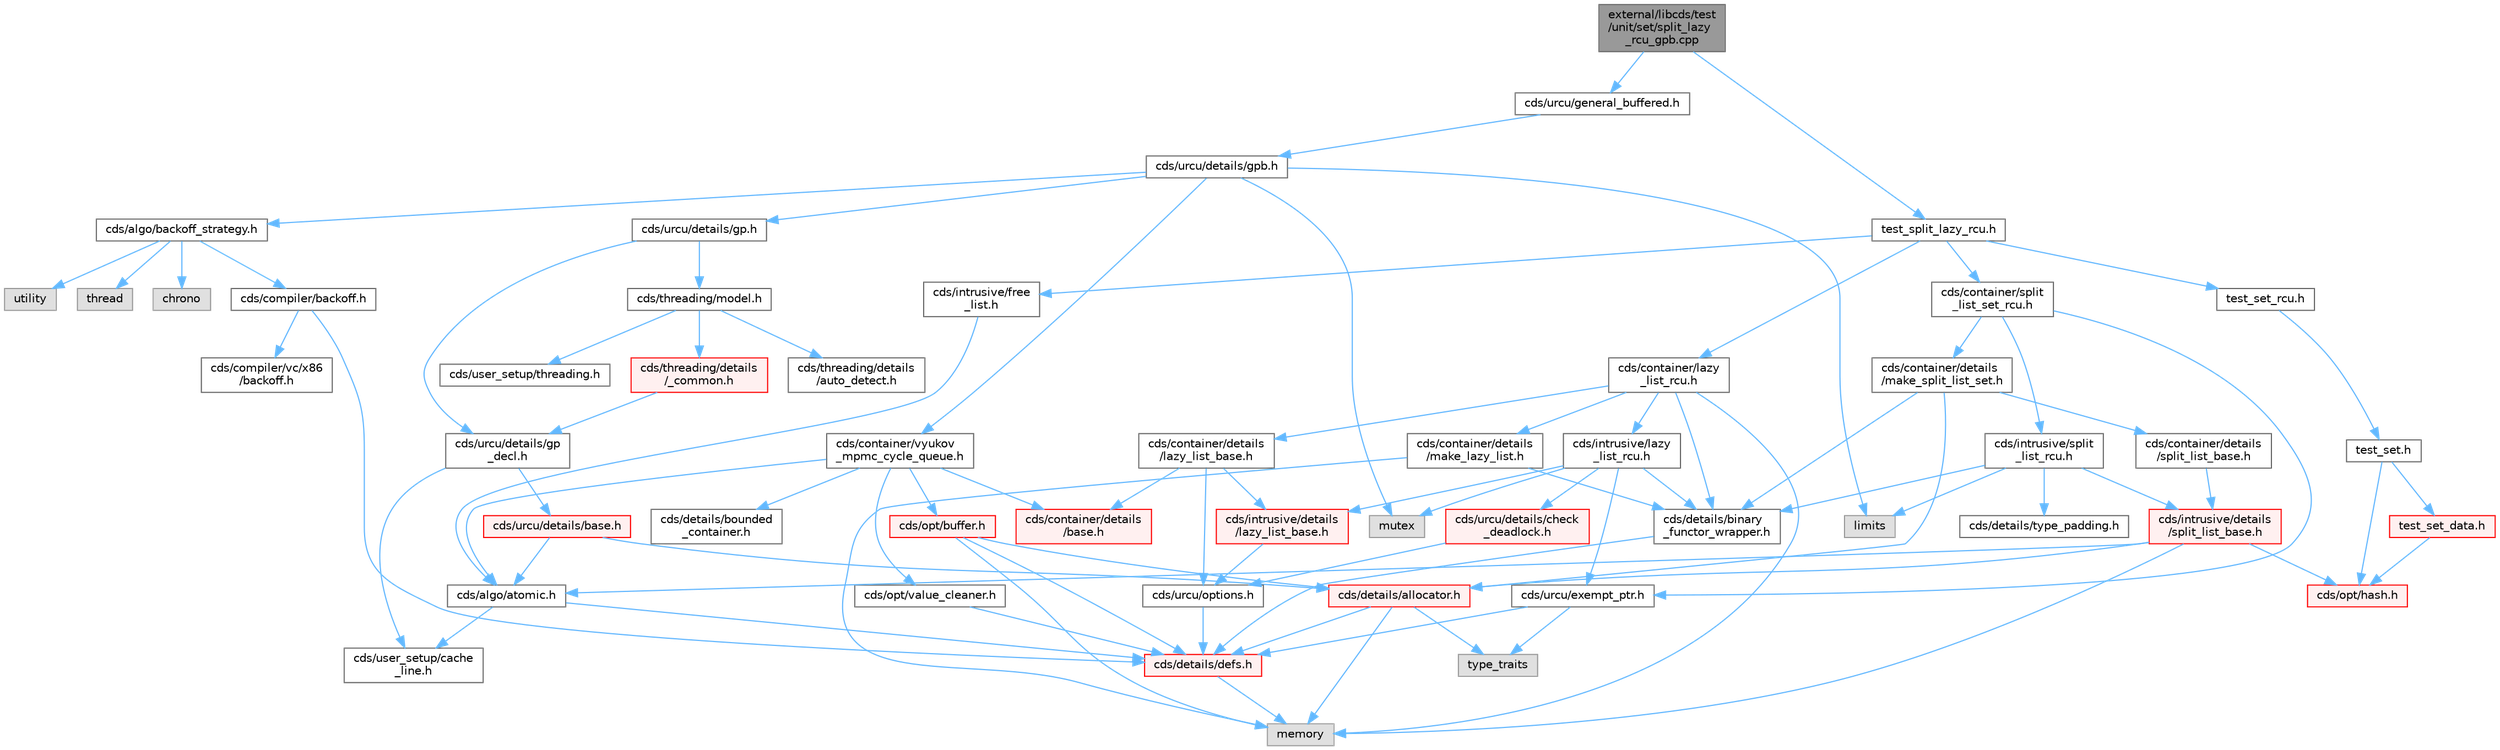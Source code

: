 digraph "external/libcds/test/unit/set/split_lazy_rcu_gpb.cpp"
{
 // LATEX_PDF_SIZE
  bgcolor="transparent";
  edge [fontname=Helvetica,fontsize=10,labelfontname=Helvetica,labelfontsize=10];
  node [fontname=Helvetica,fontsize=10,shape=box,height=0.2,width=0.4];
  Node1 [id="Node000001",label="external/libcds/test\l/unit/set/split_lazy\l_rcu_gpb.cpp",height=0.2,width=0.4,color="gray40", fillcolor="grey60", style="filled", fontcolor="black",tooltip=" "];
  Node1 -> Node2 [id="edge85_Node000001_Node000002",color="steelblue1",style="solid",tooltip=" "];
  Node2 [id="Node000002",label="cds/urcu/general_buffered.h",height=0.2,width=0.4,color="grey40", fillcolor="white", style="filled",URL="$general__buffered_8h.html",tooltip=" "];
  Node2 -> Node3 [id="edge86_Node000002_Node000003",color="steelblue1",style="solid",tooltip=" "];
  Node3 [id="Node000003",label="cds/urcu/details/gpb.h",height=0.2,width=0.4,color="grey40", fillcolor="white", style="filled",URL="$gpb_8h.html",tooltip=" "];
  Node3 -> Node4 [id="edge87_Node000003_Node000004",color="steelblue1",style="solid",tooltip=" "];
  Node4 [id="Node000004",label="mutex",height=0.2,width=0.4,color="grey60", fillcolor="#E0E0E0", style="filled",tooltip=" "];
  Node3 -> Node5 [id="edge88_Node000003_Node000005",color="steelblue1",style="solid",tooltip=" "];
  Node5 [id="Node000005",label="limits",height=0.2,width=0.4,color="grey60", fillcolor="#E0E0E0", style="filled",tooltip=" "];
  Node3 -> Node6 [id="edge89_Node000003_Node000006",color="steelblue1",style="solid",tooltip=" "];
  Node6 [id="Node000006",label="cds/urcu/details/gp.h",height=0.2,width=0.4,color="grey40", fillcolor="white", style="filled",URL="$gp_8h.html",tooltip=" "];
  Node6 -> Node7 [id="edge90_Node000006_Node000007",color="steelblue1",style="solid",tooltip=" "];
  Node7 [id="Node000007",label="cds/urcu/details/gp\l_decl.h",height=0.2,width=0.4,color="grey40", fillcolor="white", style="filled",URL="$gp__decl_8h.html",tooltip=" "];
  Node7 -> Node8 [id="edge91_Node000007_Node000008",color="steelblue1",style="solid",tooltip=" "];
  Node8 [id="Node000008",label="cds/urcu/details/base.h",height=0.2,width=0.4,color="red", fillcolor="#FFF0F0", style="filled",URL="$external_2libcds_2cds_2urcu_2details_2base_8h.html",tooltip=" "];
  Node8 -> Node9 [id="edge92_Node000008_Node000009",color="steelblue1",style="solid",tooltip=" "];
  Node9 [id="Node000009",label="cds/algo/atomic.h",height=0.2,width=0.4,color="grey40", fillcolor="white", style="filled",URL="$external_2libcds_2cds_2algo_2atomic_8h.html",tooltip=" "];
  Node9 -> Node10 [id="edge93_Node000009_Node000010",color="steelblue1",style="solid",tooltip=" "];
  Node10 [id="Node000010",label="cds/details/defs.h",height=0.2,width=0.4,color="red", fillcolor="#FFF0F0", style="filled",URL="$details_2defs_8h.html",tooltip=" "];
  Node10 -> Node18 [id="edge94_Node000010_Node000018",color="steelblue1",style="solid",tooltip=" "];
  Node18 [id="Node000018",label="memory",height=0.2,width=0.4,color="grey60", fillcolor="#E0E0E0", style="filled",tooltip=" "];
  Node9 -> Node23 [id="edge95_Node000009_Node000023",color="steelblue1",style="solid",tooltip=" "];
  Node23 [id="Node000023",label="cds/user_setup/cache\l_line.h",height=0.2,width=0.4,color="grey40", fillcolor="white", style="filled",URL="$cache__line_8h.html",tooltip="Cache-line size definition"];
  Node8 -> Node25 [id="edge96_Node000008_Node000025",color="steelblue1",style="solid",tooltip=" "];
  Node25 [id="Node000025",label="cds/details/allocator.h",height=0.2,width=0.4,color="red", fillcolor="#FFF0F0", style="filled",URL="$external_2libcds_2cds_2details_2allocator_8h.html",tooltip=" "];
  Node25 -> Node26 [id="edge97_Node000025_Node000026",color="steelblue1",style="solid",tooltip=" "];
  Node26 [id="Node000026",label="type_traits",height=0.2,width=0.4,color="grey60", fillcolor="#E0E0E0", style="filled",tooltip=" "];
  Node25 -> Node18 [id="edge98_Node000025_Node000018",color="steelblue1",style="solid",tooltip=" "];
  Node25 -> Node10 [id="edge99_Node000025_Node000010",color="steelblue1",style="solid",tooltip=" "];
  Node7 -> Node23 [id="edge100_Node000007_Node000023",color="steelblue1",style="solid",tooltip=" "];
  Node6 -> Node47 [id="edge101_Node000006_Node000047",color="steelblue1",style="solid",tooltip=" "];
  Node47 [id="Node000047",label="cds/threading/model.h",height=0.2,width=0.4,color="grey40", fillcolor="white", style="filled",URL="$model_8h.html",tooltip=" "];
  Node47 -> Node48 [id="edge102_Node000047_Node000048",color="steelblue1",style="solid",tooltip=" "];
  Node48 [id="Node000048",label="cds/threading/details\l/_common.h",height=0.2,width=0.4,color="red", fillcolor="#FFF0F0", style="filled",URL="$__common_8h.html",tooltip=" "];
  Node48 -> Node7 [id="edge103_Node000048_Node000007",color="steelblue1",style="solid",tooltip=" "];
  Node47 -> Node52 [id="edge104_Node000047_Node000052",color="steelblue1",style="solid",tooltip=" "];
  Node52 [id="Node000052",label="cds/user_setup/threading.h",height=0.2,width=0.4,color="grey40", fillcolor="white", style="filled",URL="$external_2libcds_2cds_2user__setup_2threading_8h.html",tooltip=" "];
  Node47 -> Node53 [id="edge105_Node000047_Node000053",color="steelblue1",style="solid",tooltip=" "];
  Node53 [id="Node000053",label="cds/threading/details\l/auto_detect.h",height=0.2,width=0.4,color="grey40", fillcolor="white", style="filled",URL="$auto__detect_8h.html",tooltip=" "];
  Node3 -> Node54 [id="edge106_Node000003_Node000054",color="steelblue1",style="solid",tooltip=" "];
  Node54 [id="Node000054",label="cds/algo/backoff_strategy.h",height=0.2,width=0.4,color="grey40", fillcolor="white", style="filled",URL="$backoff__strategy_8h.html",tooltip=" "];
  Node54 -> Node42 [id="edge107_Node000054_Node000042",color="steelblue1",style="solid",tooltip=" "];
  Node42 [id="Node000042",label="utility",height=0.2,width=0.4,color="grey60", fillcolor="#E0E0E0", style="filled",tooltip=" "];
  Node54 -> Node37 [id="edge108_Node000054_Node000037",color="steelblue1",style="solid",tooltip=" "];
  Node37 [id="Node000037",label="thread",height=0.2,width=0.4,color="grey60", fillcolor="#E0E0E0", style="filled",tooltip=" "];
  Node54 -> Node55 [id="edge109_Node000054_Node000055",color="steelblue1",style="solid",tooltip=" "];
  Node55 [id="Node000055",label="chrono",height=0.2,width=0.4,color="grey60", fillcolor="#E0E0E0", style="filled",tooltip=" "];
  Node54 -> Node56 [id="edge110_Node000054_Node000056",color="steelblue1",style="solid",tooltip=" "];
  Node56 [id="Node000056",label="cds/compiler/backoff.h",height=0.2,width=0.4,color="grey40", fillcolor="white", style="filled",URL="$backoff_8h.html",tooltip=" "];
  Node56 -> Node10 [id="edge111_Node000056_Node000010",color="steelblue1",style="solid",tooltip=" "];
  Node56 -> Node57 [id="edge112_Node000056_Node000057",color="steelblue1",style="solid",tooltip=" "];
  Node57 [id="Node000057",label="cds/compiler/vc/x86\l/backoff.h",height=0.2,width=0.4,color="grey40", fillcolor="white", style="filled",URL="$vc_2x86_2backoff_8h.html",tooltip=" "];
  Node3 -> Node58 [id="edge113_Node000003_Node000058",color="steelblue1",style="solid",tooltip=" "];
  Node58 [id="Node000058",label="cds/container/vyukov\l_mpmc_cycle_queue.h",height=0.2,width=0.4,color="grey40", fillcolor="white", style="filled",URL="$container_2vyukov__mpmc__cycle__queue_8h.html",tooltip=" "];
  Node58 -> Node59 [id="edge114_Node000058_Node000059",color="steelblue1",style="solid",tooltip=" "];
  Node59 [id="Node000059",label="cds/container/details\l/base.h",height=0.2,width=0.4,color="red", fillcolor="#FFF0F0", style="filled",URL="$external_2libcds_2cds_2container_2details_2base_8h.html",tooltip=" "];
  Node58 -> Node65 [id="edge115_Node000058_Node000065",color="steelblue1",style="solid",tooltip=" "];
  Node65 [id="Node000065",label="cds/opt/buffer.h",height=0.2,width=0.4,color="red", fillcolor="#FFF0F0", style="filled",URL="$external_2libcds_2cds_2opt_2buffer_8h.html",tooltip=" "];
  Node65 -> Node10 [id="edge116_Node000065_Node000010",color="steelblue1",style="solid",tooltip=" "];
  Node65 -> Node25 [id="edge117_Node000065_Node000025",color="steelblue1",style="solid",tooltip=" "];
  Node65 -> Node18 [id="edge118_Node000065_Node000018",color="steelblue1",style="solid",tooltip=" "];
  Node58 -> Node67 [id="edge119_Node000058_Node000067",color="steelblue1",style="solid",tooltip=" "];
  Node67 [id="Node000067",label="cds/opt/value_cleaner.h",height=0.2,width=0.4,color="grey40", fillcolor="white", style="filled",URL="$value__cleaner_8h.html",tooltip=" "];
  Node67 -> Node10 [id="edge120_Node000067_Node000010",color="steelblue1",style="solid",tooltip=" "];
  Node58 -> Node9 [id="edge121_Node000058_Node000009",color="steelblue1",style="solid",tooltip=" "];
  Node58 -> Node68 [id="edge122_Node000058_Node000068",color="steelblue1",style="solid",tooltip=" "];
  Node68 [id="Node000068",label="cds/details/bounded\l_container.h",height=0.2,width=0.4,color="grey40", fillcolor="white", style="filled",URL="$bounded__container_8h.html",tooltip=" "];
  Node1 -> Node69 [id="edge123_Node000001_Node000069",color="steelblue1",style="solid",tooltip=" "];
  Node69 [id="Node000069",label="test_split_lazy_rcu.h",height=0.2,width=0.4,color="grey40", fillcolor="white", style="filled",URL="$set_2test__split__lazy__rcu_8h.html",tooltip=" "];
  Node69 -> Node70 [id="edge124_Node000069_Node000070",color="steelblue1",style="solid",tooltip=" "];
  Node70 [id="Node000070",label="test_set_rcu.h",height=0.2,width=0.4,color="grey40", fillcolor="white", style="filled",URL="$test__set__rcu_8h.html",tooltip=" "];
  Node70 -> Node71 [id="edge125_Node000070_Node000071",color="steelblue1",style="solid",tooltip=" "];
  Node71 [id="Node000071",label="test_set.h",height=0.2,width=0.4,color="grey40", fillcolor="white", style="filled",URL="$set_2test__set_8h.html",tooltip=" "];
  Node71 -> Node72 [id="edge126_Node000071_Node000072",color="steelblue1",style="solid",tooltip=" "];
  Node72 [id="Node000072",label="test_set_data.h",height=0.2,width=0.4,color="red", fillcolor="#FFF0F0", style="filled",URL="$test__set__data_8h.html",tooltip=" "];
  Node72 -> Node79 [id="edge127_Node000072_Node000079",color="steelblue1",style="solid",tooltip=" "];
  Node79 [id="Node000079",label="cds/opt/hash.h",height=0.2,width=0.4,color="red", fillcolor="#FFF0F0", style="filled",URL="$external_2libcds_2cds_2opt_2hash_8h.html",tooltip=" "];
  Node71 -> Node79 [id="edge128_Node000071_Node000079",color="steelblue1",style="solid",tooltip=" "];
  Node69 -> Node82 [id="edge129_Node000069_Node000082",color="steelblue1",style="solid",tooltip=" "];
  Node82 [id="Node000082",label="cds/container/lazy\l_list_rcu.h",height=0.2,width=0.4,color="grey40", fillcolor="white", style="filled",URL="$container_2lazy__list__rcu_8h.html",tooltip=" "];
  Node82 -> Node18 [id="edge130_Node000082_Node000018",color="steelblue1",style="solid",tooltip=" "];
  Node82 -> Node83 [id="edge131_Node000082_Node000083",color="steelblue1",style="solid",tooltip=" "];
  Node83 [id="Node000083",label="cds/container/details\l/lazy_list_base.h",height=0.2,width=0.4,color="grey40", fillcolor="white", style="filled",URL="$container_2details_2lazy__list__base_8h.html",tooltip=" "];
  Node83 -> Node59 [id="edge132_Node000083_Node000059",color="steelblue1",style="solid",tooltip=" "];
  Node83 -> Node84 [id="edge133_Node000083_Node000084",color="steelblue1",style="solid",tooltip=" "];
  Node84 [id="Node000084",label="cds/intrusive/details\l/lazy_list_base.h",height=0.2,width=0.4,color="red", fillcolor="#FFF0F0", style="filled",URL="$intrusive_2details_2lazy__list__base_8h.html",tooltip=" "];
  Node84 -> Node88 [id="edge134_Node000084_Node000088",color="steelblue1",style="solid",tooltip=" "];
  Node88 [id="Node000088",label="cds/urcu/options.h",height=0.2,width=0.4,color="grey40", fillcolor="white", style="filled",URL="$urcu_2options_8h.html",tooltip=" "];
  Node88 -> Node10 [id="edge135_Node000088_Node000010",color="steelblue1",style="solid",tooltip=" "];
  Node83 -> Node88 [id="edge136_Node000083_Node000088",color="steelblue1",style="solid",tooltip=" "];
  Node82 -> Node89 [id="edge137_Node000082_Node000089",color="steelblue1",style="solid",tooltip=" "];
  Node89 [id="Node000089",label="cds/intrusive/lazy\l_list_rcu.h",height=0.2,width=0.4,color="grey40", fillcolor="white", style="filled",URL="$intrusive_2lazy__list__rcu_8h.html",tooltip=" "];
  Node89 -> Node4 [id="edge138_Node000089_Node000004",color="steelblue1",style="solid",tooltip=" "];
  Node89 -> Node84 [id="edge139_Node000089_Node000084",color="steelblue1",style="solid",tooltip=" "];
  Node89 -> Node90 [id="edge140_Node000089_Node000090",color="steelblue1",style="solid",tooltip=" "];
  Node90 [id="Node000090",label="cds/urcu/details/check\l_deadlock.h",height=0.2,width=0.4,color="red", fillcolor="#FFF0F0", style="filled",URL="$check__deadlock_8h.html",tooltip=" "];
  Node90 -> Node88 [id="edge141_Node000090_Node000088",color="steelblue1",style="solid",tooltip=" "];
  Node89 -> Node91 [id="edge142_Node000089_Node000091",color="steelblue1",style="solid",tooltip=" "];
  Node91 [id="Node000091",label="cds/details/binary\l_functor_wrapper.h",height=0.2,width=0.4,color="grey40", fillcolor="white", style="filled",URL="$binary__functor__wrapper_8h.html",tooltip=" "];
  Node91 -> Node10 [id="edge143_Node000091_Node000010",color="steelblue1",style="solid",tooltip=" "];
  Node89 -> Node92 [id="edge144_Node000089_Node000092",color="steelblue1",style="solid",tooltip=" "];
  Node92 [id="Node000092",label="cds/urcu/exempt_ptr.h",height=0.2,width=0.4,color="grey40", fillcolor="white", style="filled",URL="$exempt__ptr_8h.html",tooltip=" "];
  Node92 -> Node26 [id="edge145_Node000092_Node000026",color="steelblue1",style="solid",tooltip=" "];
  Node92 -> Node10 [id="edge146_Node000092_Node000010",color="steelblue1",style="solid",tooltip=" "];
  Node82 -> Node91 [id="edge147_Node000082_Node000091",color="steelblue1",style="solid",tooltip=" "];
  Node82 -> Node93 [id="edge148_Node000082_Node000093",color="steelblue1",style="solid",tooltip=" "];
  Node93 [id="Node000093",label="cds/container/details\l/make_lazy_list.h",height=0.2,width=0.4,color="grey40", fillcolor="white", style="filled",URL="$make__lazy__list_8h.html",tooltip=" "];
  Node93 -> Node91 [id="edge149_Node000093_Node000091",color="steelblue1",style="solid",tooltip=" "];
  Node93 -> Node18 [id="edge150_Node000093_Node000018",color="steelblue1",style="solid",tooltip=" "];
  Node69 -> Node94 [id="edge151_Node000069_Node000094",color="steelblue1",style="solid",tooltip=" "];
  Node94 [id="Node000094",label="cds/container/split\l_list_set_rcu.h",height=0.2,width=0.4,color="grey40", fillcolor="white", style="filled",URL="$split__list__set__rcu_8h.html",tooltip=" "];
  Node94 -> Node95 [id="edge152_Node000094_Node000095",color="steelblue1",style="solid",tooltip=" "];
  Node95 [id="Node000095",label="cds/intrusive/split\l_list_rcu.h",height=0.2,width=0.4,color="grey40", fillcolor="white", style="filled",URL="$split__list__rcu_8h.html",tooltip=" "];
  Node95 -> Node5 [id="edge153_Node000095_Node000005",color="steelblue1",style="solid",tooltip=" "];
  Node95 -> Node96 [id="edge154_Node000095_Node000096",color="steelblue1",style="solid",tooltip=" "];
  Node96 [id="Node000096",label="cds/intrusive/details\l/split_list_base.h",height=0.2,width=0.4,color="red", fillcolor="#FFF0F0", style="filled",URL="$intrusive_2details_2split__list__base_8h.html",tooltip=" "];
  Node96 -> Node9 [id="edge155_Node000096_Node000009",color="steelblue1",style="solid",tooltip=" "];
  Node96 -> Node25 [id="edge156_Node000096_Node000025",color="steelblue1",style="solid",tooltip=" "];
  Node96 -> Node79 [id="edge157_Node000096_Node000079",color="steelblue1",style="solid",tooltip=" "];
  Node96 -> Node18 [id="edge158_Node000096_Node000018",color="steelblue1",style="solid",tooltip=" "];
  Node95 -> Node91 [id="edge159_Node000095_Node000091",color="steelblue1",style="solid",tooltip=" "];
  Node95 -> Node101 [id="edge160_Node000095_Node000101",color="steelblue1",style="solid",tooltip=" "];
  Node101 [id="Node000101",label="cds/details/type_padding.h",height=0.2,width=0.4,color="grey40", fillcolor="white", style="filled",URL="$type__padding_8h.html",tooltip=" "];
  Node94 -> Node102 [id="edge161_Node000094_Node000102",color="steelblue1",style="solid",tooltip=" "];
  Node102 [id="Node000102",label="cds/container/details\l/make_split_list_set.h",height=0.2,width=0.4,color="grey40", fillcolor="white", style="filled",URL="$make__split__list__set_8h.html",tooltip=" "];
  Node102 -> Node103 [id="edge162_Node000102_Node000103",color="steelblue1",style="solid",tooltip=" "];
  Node103 [id="Node000103",label="cds/container/details\l/split_list_base.h",height=0.2,width=0.4,color="grey40", fillcolor="white", style="filled",URL="$container_2details_2split__list__base_8h.html",tooltip=" "];
  Node103 -> Node96 [id="edge163_Node000103_Node000096",color="steelblue1",style="solid",tooltip=" "];
  Node102 -> Node25 [id="edge164_Node000102_Node000025",color="steelblue1",style="solid",tooltip=" "];
  Node102 -> Node91 [id="edge165_Node000102_Node000091",color="steelblue1",style="solid",tooltip=" "];
  Node94 -> Node92 [id="edge166_Node000094_Node000092",color="steelblue1",style="solid",tooltip=" "];
  Node69 -> Node99 [id="edge167_Node000069_Node000099",color="steelblue1",style="solid",tooltip=" "];
  Node99 [id="Node000099",label="cds/intrusive/free\l_list.h",height=0.2,width=0.4,color="grey40", fillcolor="white", style="filled",URL="$free__list_8h.html",tooltip=" "];
  Node99 -> Node9 [id="edge168_Node000099_Node000009",color="steelblue1",style="solid",tooltip=" "];
}
